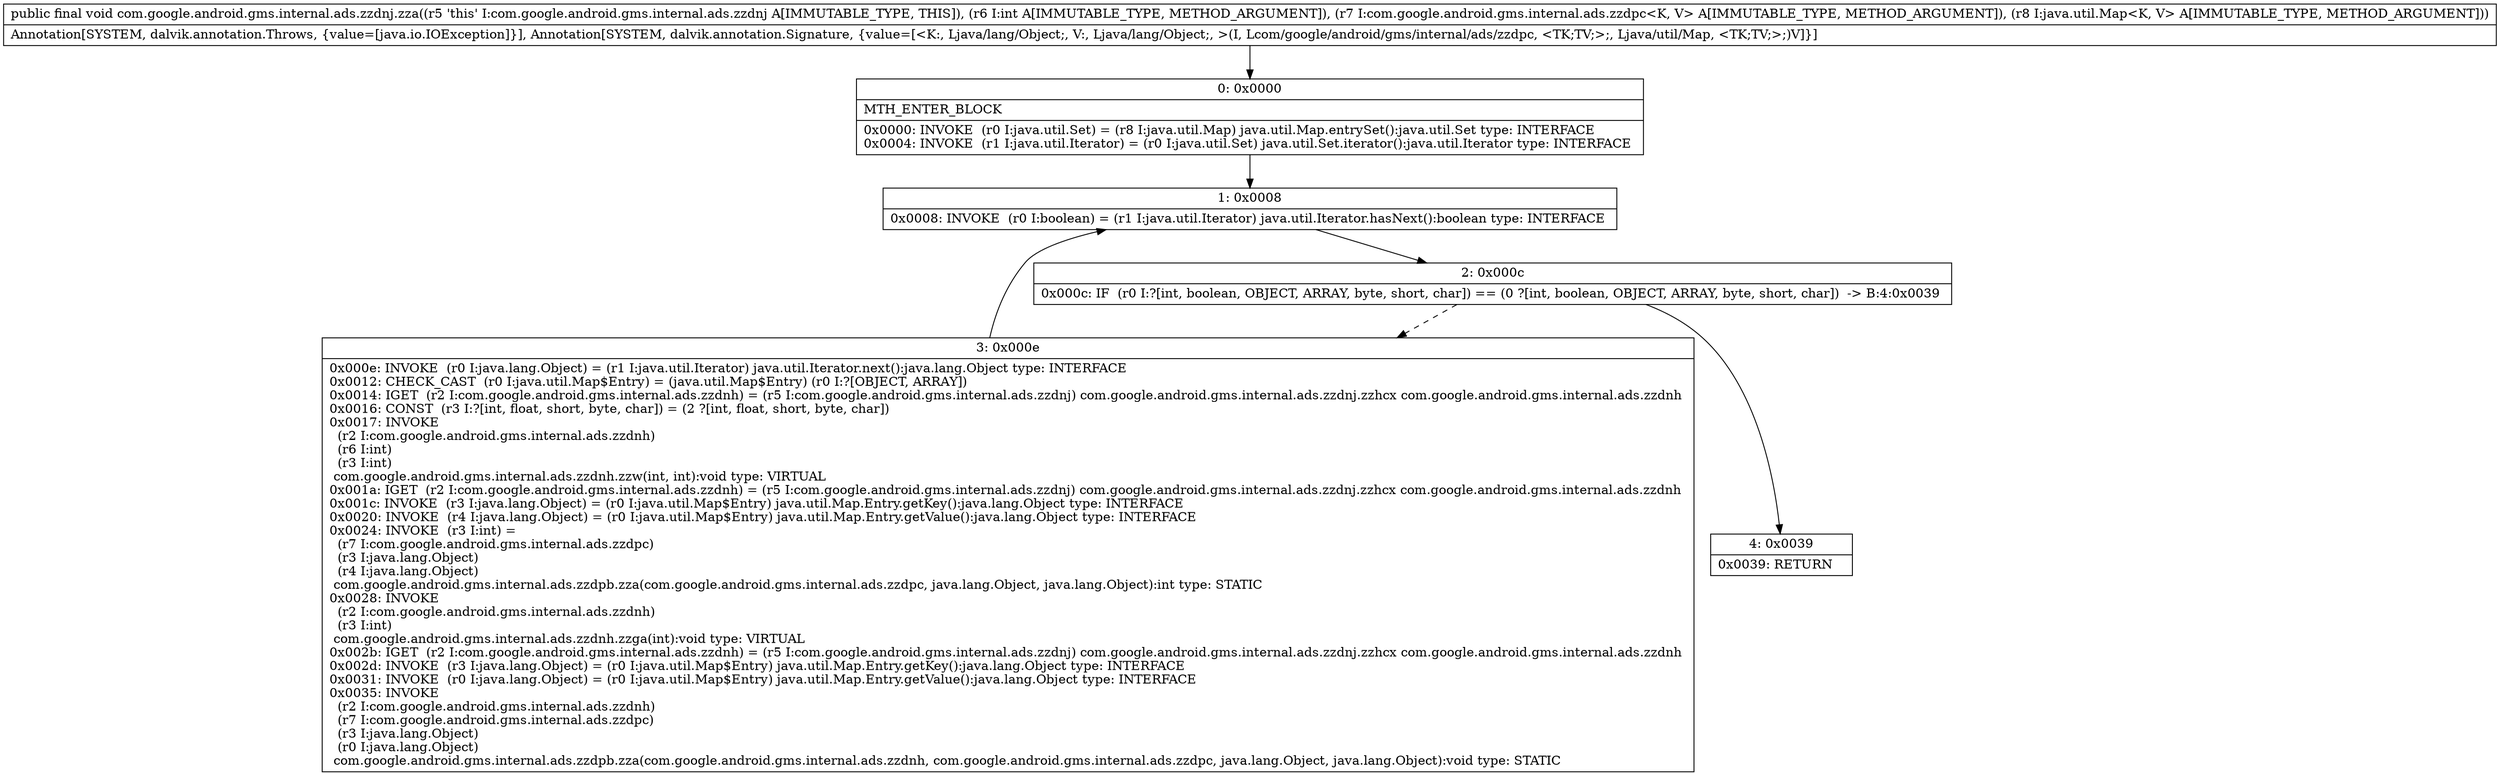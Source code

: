 digraph "CFG forcom.google.android.gms.internal.ads.zzdnj.zza(ILcom\/google\/android\/gms\/internal\/ads\/zzdpc;Ljava\/util\/Map;)V" {
Node_0 [shape=record,label="{0\:\ 0x0000|MTH_ENTER_BLOCK\l|0x0000: INVOKE  (r0 I:java.util.Set) = (r8 I:java.util.Map) java.util.Map.entrySet():java.util.Set type: INTERFACE \l0x0004: INVOKE  (r1 I:java.util.Iterator) = (r0 I:java.util.Set) java.util.Set.iterator():java.util.Iterator type: INTERFACE \l}"];
Node_1 [shape=record,label="{1\:\ 0x0008|0x0008: INVOKE  (r0 I:boolean) = (r1 I:java.util.Iterator) java.util.Iterator.hasNext():boolean type: INTERFACE \l}"];
Node_2 [shape=record,label="{2\:\ 0x000c|0x000c: IF  (r0 I:?[int, boolean, OBJECT, ARRAY, byte, short, char]) == (0 ?[int, boolean, OBJECT, ARRAY, byte, short, char])  \-\> B:4:0x0039 \l}"];
Node_3 [shape=record,label="{3\:\ 0x000e|0x000e: INVOKE  (r0 I:java.lang.Object) = (r1 I:java.util.Iterator) java.util.Iterator.next():java.lang.Object type: INTERFACE \l0x0012: CHECK_CAST  (r0 I:java.util.Map$Entry) = (java.util.Map$Entry) (r0 I:?[OBJECT, ARRAY]) \l0x0014: IGET  (r2 I:com.google.android.gms.internal.ads.zzdnh) = (r5 I:com.google.android.gms.internal.ads.zzdnj) com.google.android.gms.internal.ads.zzdnj.zzhcx com.google.android.gms.internal.ads.zzdnh \l0x0016: CONST  (r3 I:?[int, float, short, byte, char]) = (2 ?[int, float, short, byte, char]) \l0x0017: INVOKE  \l  (r2 I:com.google.android.gms.internal.ads.zzdnh)\l  (r6 I:int)\l  (r3 I:int)\l com.google.android.gms.internal.ads.zzdnh.zzw(int, int):void type: VIRTUAL \l0x001a: IGET  (r2 I:com.google.android.gms.internal.ads.zzdnh) = (r5 I:com.google.android.gms.internal.ads.zzdnj) com.google.android.gms.internal.ads.zzdnj.zzhcx com.google.android.gms.internal.ads.zzdnh \l0x001c: INVOKE  (r3 I:java.lang.Object) = (r0 I:java.util.Map$Entry) java.util.Map.Entry.getKey():java.lang.Object type: INTERFACE \l0x0020: INVOKE  (r4 I:java.lang.Object) = (r0 I:java.util.Map$Entry) java.util.Map.Entry.getValue():java.lang.Object type: INTERFACE \l0x0024: INVOKE  (r3 I:int) = \l  (r7 I:com.google.android.gms.internal.ads.zzdpc)\l  (r3 I:java.lang.Object)\l  (r4 I:java.lang.Object)\l com.google.android.gms.internal.ads.zzdpb.zza(com.google.android.gms.internal.ads.zzdpc, java.lang.Object, java.lang.Object):int type: STATIC \l0x0028: INVOKE  \l  (r2 I:com.google.android.gms.internal.ads.zzdnh)\l  (r3 I:int)\l com.google.android.gms.internal.ads.zzdnh.zzga(int):void type: VIRTUAL \l0x002b: IGET  (r2 I:com.google.android.gms.internal.ads.zzdnh) = (r5 I:com.google.android.gms.internal.ads.zzdnj) com.google.android.gms.internal.ads.zzdnj.zzhcx com.google.android.gms.internal.ads.zzdnh \l0x002d: INVOKE  (r3 I:java.lang.Object) = (r0 I:java.util.Map$Entry) java.util.Map.Entry.getKey():java.lang.Object type: INTERFACE \l0x0031: INVOKE  (r0 I:java.lang.Object) = (r0 I:java.util.Map$Entry) java.util.Map.Entry.getValue():java.lang.Object type: INTERFACE \l0x0035: INVOKE  \l  (r2 I:com.google.android.gms.internal.ads.zzdnh)\l  (r7 I:com.google.android.gms.internal.ads.zzdpc)\l  (r3 I:java.lang.Object)\l  (r0 I:java.lang.Object)\l com.google.android.gms.internal.ads.zzdpb.zza(com.google.android.gms.internal.ads.zzdnh, com.google.android.gms.internal.ads.zzdpc, java.lang.Object, java.lang.Object):void type: STATIC \l}"];
Node_4 [shape=record,label="{4\:\ 0x0039|0x0039: RETURN   \l}"];
MethodNode[shape=record,label="{public final void com.google.android.gms.internal.ads.zzdnj.zza((r5 'this' I:com.google.android.gms.internal.ads.zzdnj A[IMMUTABLE_TYPE, THIS]), (r6 I:int A[IMMUTABLE_TYPE, METHOD_ARGUMENT]), (r7 I:com.google.android.gms.internal.ads.zzdpc\<K, V\> A[IMMUTABLE_TYPE, METHOD_ARGUMENT]), (r8 I:java.util.Map\<K, V\> A[IMMUTABLE_TYPE, METHOD_ARGUMENT]))  | Annotation[SYSTEM, dalvik.annotation.Throws, \{value=[java.io.IOException]\}], Annotation[SYSTEM, dalvik.annotation.Signature, \{value=[\<K:, Ljava\/lang\/Object;, V:, Ljava\/lang\/Object;, \>(I, Lcom\/google\/android\/gms\/internal\/ads\/zzdpc, \<TK;TV;\>;, Ljava\/util\/Map, \<TK;TV;\>;)V]\}]\l}"];
MethodNode -> Node_0;
Node_0 -> Node_1;
Node_1 -> Node_2;
Node_2 -> Node_3[style=dashed];
Node_2 -> Node_4;
Node_3 -> Node_1;
}


